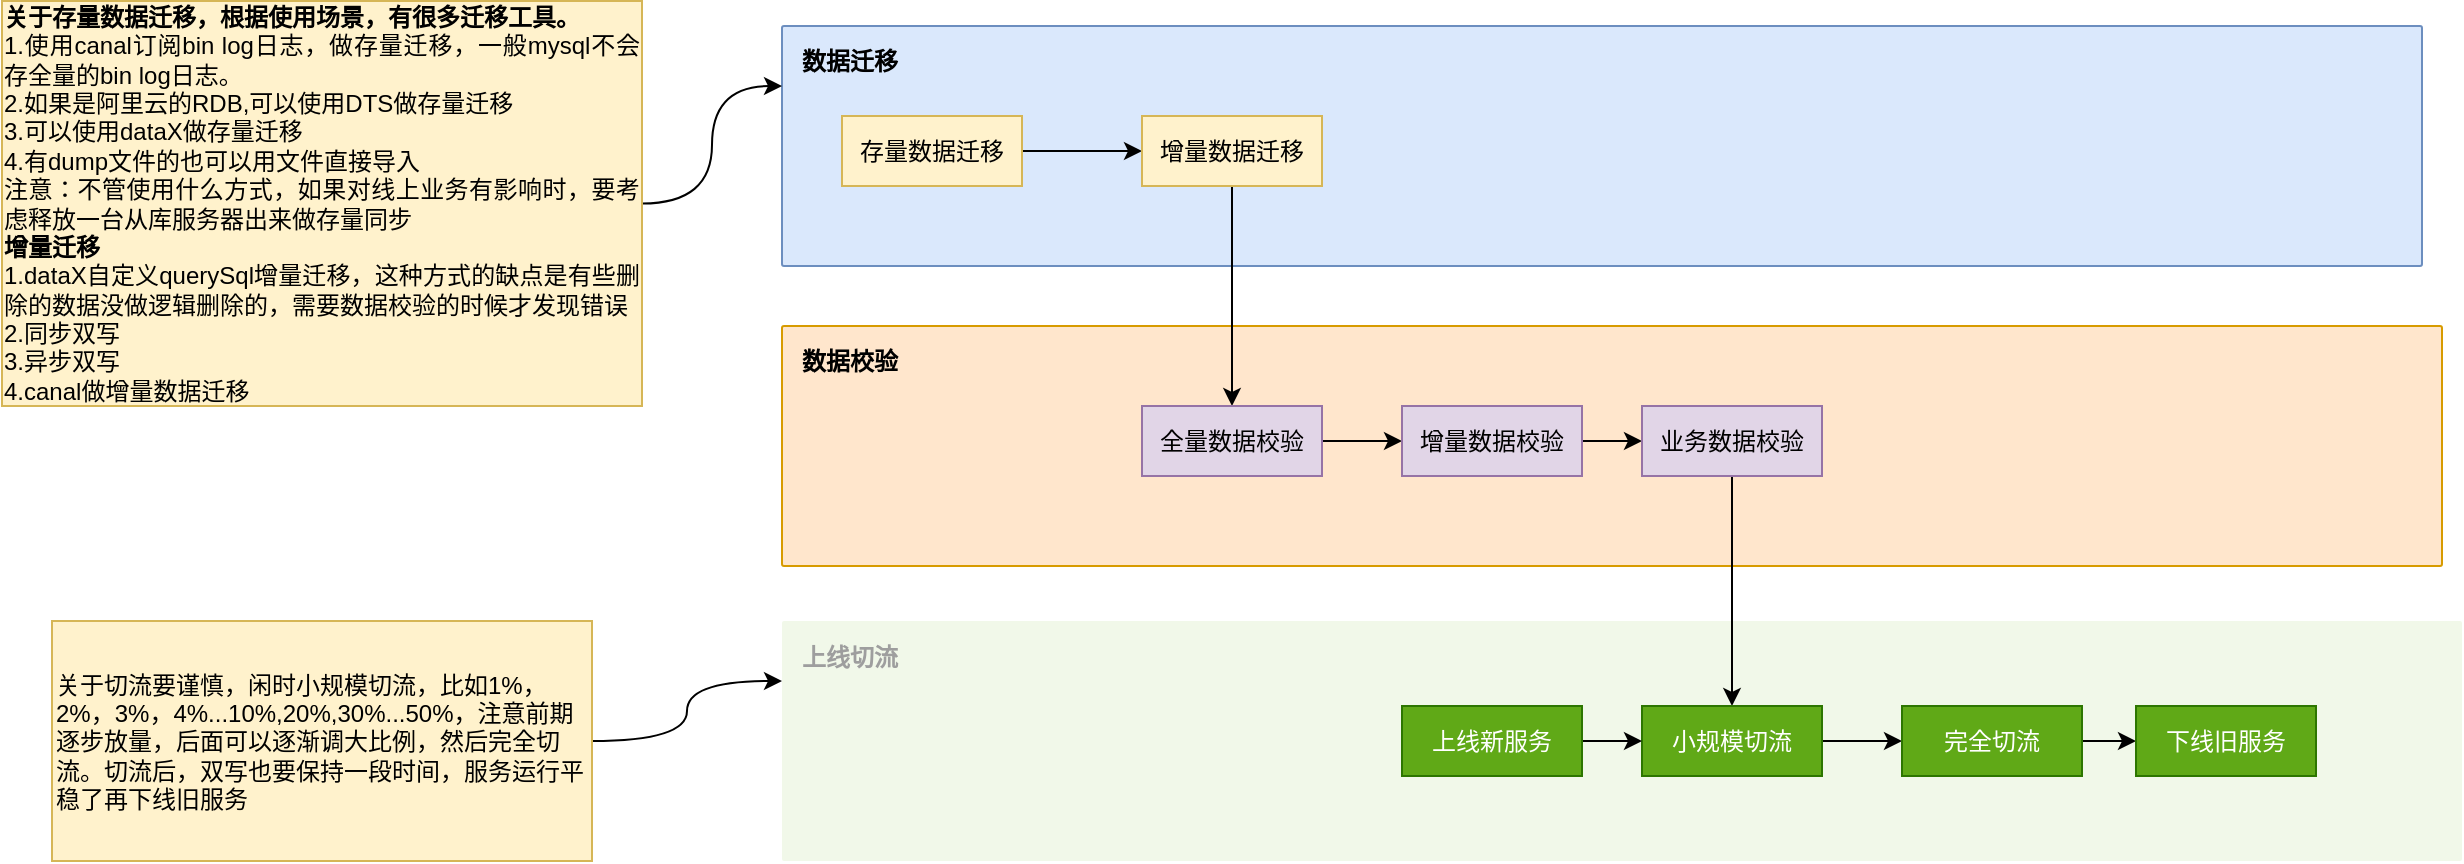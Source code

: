 <mxfile version="16.1.2" type="device"><diagram id="tvB7ax1tUg8fEq_wAOA9" name="第 1 页"><mxGraphModel dx="1931" dy="680" grid="1" gridSize="10" guides="1" tooltips="1" connect="1" arrows="1" fold="1" page="1" pageScale="1" pageWidth="827" pageHeight="1169" math="0" shadow="0"><root><mxCell id="0"/><mxCell id="1" parent="0"/><mxCell id="5aGabuuuxtjnsDods3HI-9" value="&lt;b&gt;数据迁移&lt;/b&gt;" style="sketch=0;points=[[0,0,0],[0.25,0,0],[0.5,0,0],[0.75,0,0],[1,0,0],[1,0.25,0],[1,0.5,0],[1,0.75,0],[1,1,0],[0.75,1,0],[0.5,1,0],[0.25,1,0],[0,1,0],[0,0.75,0],[0,0.5,0],[0,0.25,0]];rounded=1;absoluteArcSize=1;arcSize=2;html=1;strokeColor=#6c8ebf;shadow=0;dashed=0;fontSize=12;align=left;verticalAlign=top;spacing=10;spacingTop=-4;fillColor=#dae8fc;" vertex="1" parent="1"><mxGeometry x="150" y="150" width="820" height="120" as="geometry"/></mxCell><mxCell id="5aGabuuuxtjnsDods3HI-11" value="&lt;b&gt;数据校验&lt;/b&gt;" style="sketch=0;points=[[0,0,0],[0.25,0,0],[0.5,0,0],[0.75,0,0],[1,0,0],[1,0.25,0],[1,0.5,0],[1,0.75,0],[1,1,0],[0.75,1,0],[0.5,1,0],[0.25,1,0],[0,1,0],[0,0.75,0],[0,0.5,0],[0,0.25,0]];rounded=1;absoluteArcSize=1;arcSize=2;html=1;strokeColor=#d79b00;shadow=0;dashed=0;fontSize=12;align=left;verticalAlign=top;spacing=10;spacingTop=-4;fillColor=#ffe6cc;" vertex="1" parent="1"><mxGeometry x="150" y="300" width="830" height="120" as="geometry"/></mxCell><mxCell id="5aGabuuuxtjnsDods3HI-12" value="&lt;b&gt;上线切流&lt;/b&gt;" style="sketch=0;points=[[0,0,0],[0.25,0,0],[0.5,0,0],[0.75,0,0],[1,0,0],[1,0.25,0],[1,0.5,0],[1,0.75,0],[1,1,0],[0.75,1,0],[0.5,1,0],[0.25,1,0],[0,1,0],[0,0.75,0],[0,0.5,0],[0,0.25,0]];rounded=1;absoluteArcSize=1;arcSize=2;html=1;strokeColor=none;gradientColor=none;shadow=0;dashed=0;fontSize=12;fontColor=#9E9E9E;align=left;verticalAlign=top;spacing=10;spacingTop=-4;fillColor=#F1F8E9;" vertex="1" parent="1"><mxGeometry x="150" y="447.5" width="840" height="120" as="geometry"/></mxCell><mxCell id="5aGabuuuxtjnsDods3HI-16" style="edgeStyle=orthogonalEdgeStyle;rounded=0;orthogonalLoop=1;jettySize=auto;html=1;exitX=1;exitY=0.5;exitDx=0;exitDy=0;" edge="1" parent="1" source="5aGabuuuxtjnsDods3HI-14" target="5aGabuuuxtjnsDods3HI-15"><mxGeometry relative="1" as="geometry"/></mxCell><mxCell id="5aGabuuuxtjnsDods3HI-14" value="存量数据迁移" style="rounded=0;whiteSpace=wrap;html=1;fillColor=#fff2cc;strokeColor=#d6b656;" vertex="1" parent="1"><mxGeometry x="180" y="195" width="90" height="35" as="geometry"/></mxCell><mxCell id="5aGabuuuxtjnsDods3HI-20" style="rounded=0;orthogonalLoop=1;jettySize=auto;html=1;exitX=0.5;exitY=1;exitDx=0;exitDy=0;entryX=0.5;entryY=0;entryDx=0;entryDy=0;" edge="1" parent="1" source="5aGabuuuxtjnsDods3HI-15" target="5aGabuuuxtjnsDods3HI-19"><mxGeometry relative="1" as="geometry"/></mxCell><mxCell id="5aGabuuuxtjnsDods3HI-15" value="增量数据迁移" style="rounded=0;whiteSpace=wrap;html=1;fillColor=#fff2cc;strokeColor=#d6b656;" vertex="1" parent="1"><mxGeometry x="330" y="195" width="90" height="35" as="geometry"/></mxCell><mxCell id="5aGabuuuxtjnsDods3HI-18" style="edgeStyle=orthogonalEdgeStyle;curved=1;rounded=0;orthogonalLoop=1;jettySize=auto;html=1;exitX=1;exitY=0.5;exitDx=0;exitDy=0;entryX=0;entryY=0.25;entryDx=0;entryDy=0;entryPerimeter=0;" edge="1" parent="1" source="5aGabuuuxtjnsDods3HI-17" target="5aGabuuuxtjnsDods3HI-9"><mxGeometry relative="1" as="geometry"/></mxCell><mxCell id="5aGabuuuxtjnsDods3HI-17" value="&lt;div style=&quot;text-align: justify&quot;&gt;&lt;span&gt;&lt;b&gt;关于存量数据迁移，根据使用场景，有很多迁移工具。&lt;/b&gt;&lt;/span&gt;&lt;/div&gt;&lt;div style=&quot;text-align: justify&quot;&gt;&lt;span&gt;1.使用canal订阅bin log日志，做存量迁移，一般mysql不会存全量的bin log日志。&lt;/span&gt;&lt;/div&gt;&lt;div style=&quot;text-align: justify&quot;&gt;&lt;span&gt;2.如果是阿里云的RDB,可以使用DTS做存量迁移&lt;/span&gt;&lt;/div&gt;&lt;div style=&quot;text-align: justify&quot;&gt;&lt;span&gt;3.可以使用dataX做存量迁移&lt;/span&gt;&lt;/div&gt;&lt;div style=&quot;text-align: justify&quot;&gt;&lt;span&gt;4.有dump文件的也可以用文件直接导入&lt;/span&gt;&lt;/div&gt;&lt;div style=&quot;text-align: justify&quot;&gt;&lt;span&gt;注意：不管使用什么方式，如果对线上业务有影响时，要考虑释放一台从库服务器出来做存量同步&lt;/span&gt;&lt;/div&gt;&lt;div style=&quot;text-align: justify&quot;&gt;&lt;span&gt;&lt;b&gt;增量迁移&lt;/b&gt;&lt;/span&gt;&lt;/div&gt;&lt;div style=&quot;text-align: justify&quot;&gt;&lt;span&gt;1.dataX自定义querySql增量迁移，这种方式的缺点是有些删除的数据没做逻辑删除的，需要数据校验的时候才发现错误&lt;br&gt;2.同步双写&lt;br&gt;3.异步双写&lt;/span&gt;&lt;/div&gt;&lt;div style=&quot;text-align: justify&quot;&gt;&lt;span&gt;4.canal做增量数据迁移&lt;/span&gt;&lt;/div&gt;" style="text;html=1;strokeColor=#d6b656;fillColor=#fff2cc;align=center;verticalAlign=middle;whiteSpace=wrap;rounded=0;" vertex="1" parent="1"><mxGeometry x="-240" y="137.5" width="320" height="202.5" as="geometry"/></mxCell><mxCell id="5aGabuuuxtjnsDods3HI-22" style="edgeStyle=none;rounded=0;orthogonalLoop=1;jettySize=auto;html=1;exitX=1;exitY=0.5;exitDx=0;exitDy=0;" edge="1" parent="1" source="5aGabuuuxtjnsDods3HI-19" target="5aGabuuuxtjnsDods3HI-21"><mxGeometry relative="1" as="geometry"/></mxCell><mxCell id="5aGabuuuxtjnsDods3HI-19" value="全量数据校验" style="rounded=0;whiteSpace=wrap;html=1;fillColor=#e1d5e7;strokeColor=#9673a6;" vertex="1" parent="1"><mxGeometry x="330" y="340" width="90" height="35" as="geometry"/></mxCell><mxCell id="5aGabuuuxtjnsDods3HI-25" style="edgeStyle=none;rounded=0;orthogonalLoop=1;jettySize=auto;html=1;exitX=1;exitY=0.5;exitDx=0;exitDy=0;" edge="1" parent="1" source="5aGabuuuxtjnsDods3HI-21" target="5aGabuuuxtjnsDods3HI-24"><mxGeometry relative="1" as="geometry"/></mxCell><mxCell id="5aGabuuuxtjnsDods3HI-21" value="增量数据校验" style="rounded=0;whiteSpace=wrap;html=1;fillColor=#e1d5e7;strokeColor=#9673a6;" vertex="1" parent="1"><mxGeometry x="460" y="340" width="90" height="35" as="geometry"/></mxCell><mxCell id="5aGabuuuxtjnsDods3HI-27" style="edgeStyle=none;rounded=0;orthogonalLoop=1;jettySize=auto;html=1;exitX=0.5;exitY=1;exitDx=0;exitDy=0;entryX=0.5;entryY=0;entryDx=0;entryDy=0;" edge="1" parent="1" source="5aGabuuuxtjnsDods3HI-24" target="5aGabuuuxtjnsDods3HI-26"><mxGeometry relative="1" as="geometry"/></mxCell><mxCell id="5aGabuuuxtjnsDods3HI-24" value="业务数据校验" style="rounded=0;whiteSpace=wrap;html=1;fillColor=#e1d5e7;strokeColor=#9673a6;" vertex="1" parent="1"><mxGeometry x="580" y="340" width="90" height="35" as="geometry"/></mxCell><mxCell id="5aGabuuuxtjnsDods3HI-32" style="edgeStyle=none;rounded=0;orthogonalLoop=1;jettySize=auto;html=1;exitX=1;exitY=0.5;exitDx=0;exitDy=0;" edge="1" parent="1" source="5aGabuuuxtjnsDods3HI-26" target="5aGabuuuxtjnsDods3HI-28"><mxGeometry relative="1" as="geometry"/></mxCell><mxCell id="5aGabuuuxtjnsDods3HI-26" value="小规模切流" style="rounded=0;whiteSpace=wrap;html=1;fillColor=#60a917;strokeColor=#2D7600;fontColor=#ffffff;" vertex="1" parent="1"><mxGeometry x="580" y="490" width="90" height="35" as="geometry"/></mxCell><mxCell id="5aGabuuuxtjnsDods3HI-33" style="edgeStyle=none;rounded=0;orthogonalLoop=1;jettySize=auto;html=1;exitX=1;exitY=0.5;exitDx=0;exitDy=0;entryX=0;entryY=0.5;entryDx=0;entryDy=0;" edge="1" parent="1" source="5aGabuuuxtjnsDods3HI-28" target="5aGabuuuxtjnsDods3HI-29"><mxGeometry relative="1" as="geometry"/></mxCell><mxCell id="5aGabuuuxtjnsDods3HI-28" value="完全切流" style="rounded=0;whiteSpace=wrap;html=1;fillColor=#60a917;strokeColor=#2D7600;fontColor=#ffffff;" vertex="1" parent="1"><mxGeometry x="710" y="490" width="90" height="35" as="geometry"/></mxCell><mxCell id="5aGabuuuxtjnsDods3HI-29" value="下线旧服务" style="rounded=0;whiteSpace=wrap;html=1;fillColor=#60a917;strokeColor=#2D7600;fontColor=#ffffff;" vertex="1" parent="1"><mxGeometry x="827" y="490" width="90" height="35" as="geometry"/></mxCell><mxCell id="5aGabuuuxtjnsDods3HI-31" style="edgeStyle=none;rounded=0;orthogonalLoop=1;jettySize=auto;html=1;exitX=1;exitY=0.5;exitDx=0;exitDy=0;" edge="1" parent="1" source="5aGabuuuxtjnsDods3HI-30" target="5aGabuuuxtjnsDods3HI-26"><mxGeometry relative="1" as="geometry"/></mxCell><mxCell id="5aGabuuuxtjnsDods3HI-30" value="上线新服务" style="rounded=0;whiteSpace=wrap;html=1;fillColor=#60a917;strokeColor=#2D7600;fontColor=#ffffff;" vertex="1" parent="1"><mxGeometry x="460" y="490" width="90" height="35" as="geometry"/></mxCell><mxCell id="5aGabuuuxtjnsDods3HI-35" style="edgeStyle=orthogonalEdgeStyle;curved=1;rounded=0;orthogonalLoop=1;jettySize=auto;html=1;exitX=1;exitY=0.5;exitDx=0;exitDy=0;entryX=0;entryY=0.25;entryDx=0;entryDy=0;entryPerimeter=0;" edge="1" parent="1" source="5aGabuuuxtjnsDods3HI-34" target="5aGabuuuxtjnsDods3HI-12"><mxGeometry relative="1" as="geometry"/></mxCell><mxCell id="5aGabuuuxtjnsDods3HI-34" value="&lt;div&gt;关于切流要谨慎，闲时小规模切流，比如1%，2%，3%，4%...10%,20%,30%...50%，注意前期逐步放量，后面可以逐渐调大比例，然后完全切流。切流后，双写也要保持一段时间，服务运行平稳了再下线旧服务&lt;/div&gt;" style="text;html=1;strokeColor=#d6b656;fillColor=#fff2cc;align=left;verticalAlign=middle;whiteSpace=wrap;rounded=0;" vertex="1" parent="1"><mxGeometry x="-215" y="447.5" width="270" height="120" as="geometry"/></mxCell></root></mxGraphModel></diagram></mxfile>